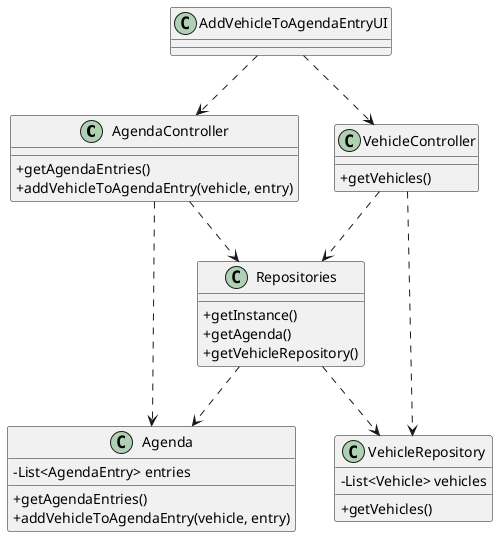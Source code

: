 @startuml
'skinparam monochrome true
skinparam packageStyle rectangle
skinparam shadowing false
skinparam linetype polyline
'skinparam linetype orto

skinparam classAttributeIconSize 0

'left to right direction

class AgendaController {
    + getAgendaEntries()
    + addVehicleToAgendaEntry(vehicle, entry)
}

class VehicleController {
    + getVehicles()
}

class AddVehicleToAgendaEntryUI {
}

class VehicleRepository {
    - List<Vehicle> vehicles
    + getVehicles()
}

class Agenda {
    - List<AgendaEntry> entries
    + getAgendaEntries()
    + addVehicleToAgendaEntry(vehicle, entry)
}

class Repositories {
    + getInstance()
    + getAgenda()
    + getVehicleRepository()
}


AddVehicleToAgendaEntryUI ..> AgendaController
AddVehicleToAgendaEntryUI ..> VehicleController
VehicleController ..> Repositories
AgendaController ..> Repositories
Repositories ..> VehicleRepository
Repositories ..> Agenda
VehicleController ..> VehicleRepository
AgendaController ..> Agenda


@enduml